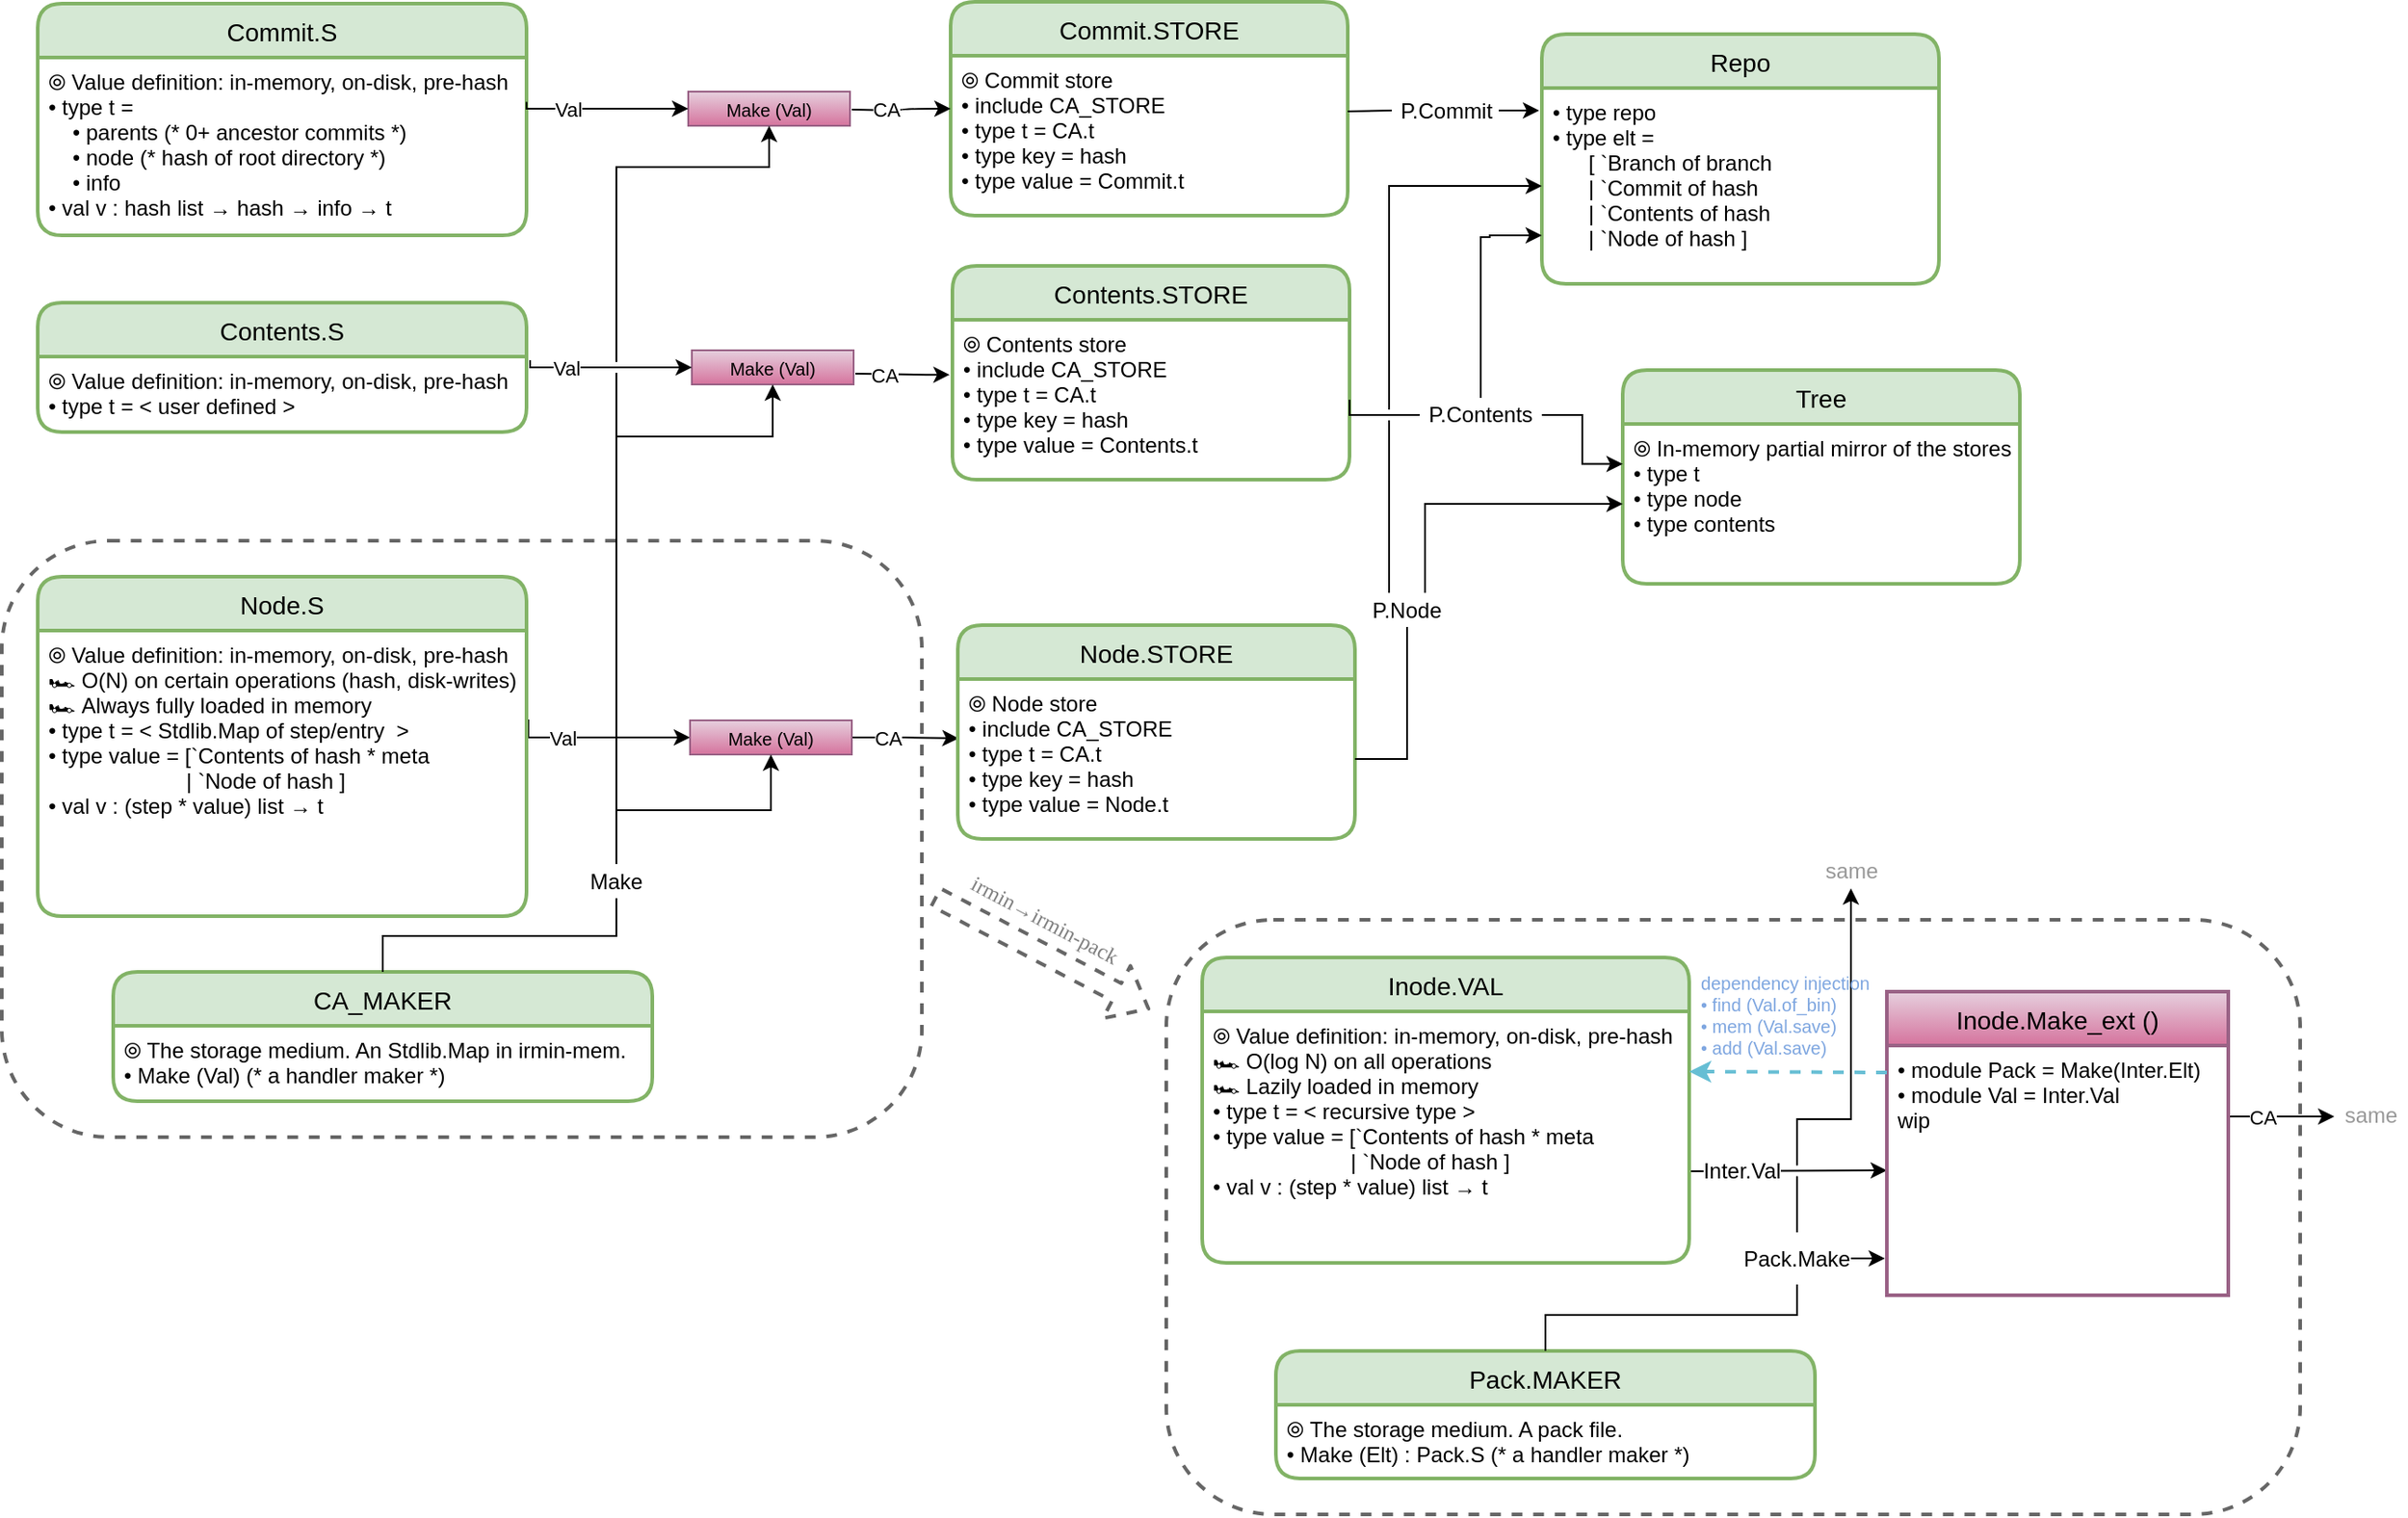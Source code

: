 <mxfile version="14.3.2" type="device" pages="2"><diagram id="qdZ4n5tWrnuXQ08trUPr" name="Page-1"><mxGraphModel dx="329" dy="276" grid="1" gridSize="10" guides="1" tooltips="1" connect="1" arrows="1" fold="1" page="1" pageScale="1" pageWidth="827" pageHeight="1169" math="0" shadow="0"><root><mxCell id="0"/><mxCell id="1" parent="0"/><mxCell id="gpQaS3DrG4YznyOlDVg5-61" style="edgeStyle=orthogonalEdgeStyle;orthogonalLoop=1;jettySize=auto;html=1;exitX=1;exitY=0.25;exitDx=0;exitDy=0;entryX=0;entryY=0.5;entryDx=0;entryDy=0;rounded=0;" edge="1" parent="1" target="gpQaS3DrG4YznyOlDVg5-58"><mxGeometry relative="1" as="geometry"><mxPoint x="295" y="407.5" as="sourcePoint"/><Array as="points"><mxPoint x="295" y="418"/></Array></mxGeometry></mxCell><mxCell id="gpQaS3DrG4YznyOlDVg5-62" value="Val" style="edgeLabel;html=1;align=center;verticalAlign=middle;resizable=0;points=[];" vertex="1" connectable="0" parent="gpQaS3DrG4YznyOlDVg5-61"><mxGeometry x="-0.265" relative="1" as="geometry"><mxPoint x="-8.5" as="offset"/></mxGeometry></mxCell><mxCell id="lwyZZMM5-Lp7EQ6Wtqmz-5" value="" style="rounded=1;whiteSpace=wrap;html=1;fontFamily=Monospace;fontSize=9;dashed=1;strokeColor=#666666;strokeWidth=2;arcSize=18;gradientColor=#b3b3b3;fillColor=none;" vertex="1" parent="1"><mxGeometry x="2" y="308" width="512" height="332" as="geometry"/></mxCell><mxCell id="gpQaS3DrG4YznyOlDVg5-3" value="Commit.S" style="swimlane;childLayout=stackLayout;horizontal=1;startSize=30;horizontalStack=0;rounded=1;fontSize=14;fontStyle=0;strokeWidth=2;resizeParent=0;resizeLast=1;shadow=0;dashed=0;align=center;fillColor=#d5e8d4;strokeColor=#82b366;" vertex="1" parent="1"><mxGeometry x="22" y="9" width="272" height="129" as="geometry"/></mxCell><mxCell id="gpQaS3DrG4YznyOlDVg5-4" value="⦾ Value definition: in-memory, on-disk, pre-hash&#10;• type t =&#10;    • parents (* 0+ ancestor commits *)&#10;    • node (* hash of root directory *) &#10;    • info&#10;• val v : hash list → hash → info → t" style="align=left;strokeColor=none;fillColor=none;spacingLeft=4;fontSize=12;verticalAlign=top;resizable=0;rotatable=0;part=1;" vertex="1" parent="gpQaS3DrG4YznyOlDVg5-3"><mxGeometry y="30" width="272" height="99" as="geometry"/></mxCell><mxCell id="gpQaS3DrG4YznyOlDVg5-5" value="Contents.S" style="swimlane;childLayout=stackLayout;horizontal=1;startSize=30;horizontalStack=0;rounded=1;fontSize=14;fontStyle=0;strokeWidth=2;resizeParent=0;resizeLast=1;shadow=0;dashed=0;align=center;fillColor=#d5e8d4;strokeColor=#82b366;" vertex="1" parent="1"><mxGeometry x="22" y="175.5" width="272" height="72" as="geometry"/></mxCell><mxCell id="gpQaS3DrG4YznyOlDVg5-6" value="⦾ Value definition: in-memory, on-disk, pre-hash&#10;• type t = &lt; user defined &gt;" style="align=left;strokeColor=none;fillColor=none;spacingLeft=4;fontSize=12;verticalAlign=top;resizable=0;rotatable=0;part=1;" vertex="1" parent="gpQaS3DrG4YznyOlDVg5-5"><mxGeometry y="30" width="272" height="42" as="geometry"/></mxCell><mxCell id="gpQaS3DrG4YznyOlDVg5-7" value="Node.S" style="swimlane;childLayout=stackLayout;horizontal=1;startSize=30;horizontalStack=0;rounded=1;fontSize=14;fontStyle=0;strokeWidth=2;resizeParent=0;resizeLast=1;shadow=0;dashed=0;align=center;fillColor=#d5e8d4;strokeColor=#82b366;" vertex="1" parent="1"><mxGeometry x="22" y="328" width="272" height="189" as="geometry"/></mxCell><mxCell id="gpQaS3DrG4YznyOlDVg5-8" value="⦾ Value definition: in-memory, on-disk, pre-hash&#10;🏎️ O(N) on certain operations (hash, disk-writes)&#10;🏎️ Always fully loaded in memory&#10;• type t = &lt; Stdlib.Map of step/entry  &gt;&#10;• type value = [`Contents of hash * meta&#10;                       | `Node of hash ]&#10;• val v : (step * value) list → t&#10;" style="align=left;strokeColor=none;fillColor=none;spacingLeft=4;fontSize=12;verticalAlign=top;resizable=0;rotatable=0;part=1;" vertex="1" parent="gpQaS3DrG4YznyOlDVg5-7"><mxGeometry y="30" width="272" height="159" as="geometry"/></mxCell><mxCell id="gpQaS3DrG4YznyOlDVg5-9" value="CA_MAKER" style="swimlane;childLayout=stackLayout;horizontal=1;startSize=30;horizontalStack=0;rounded=1;fontSize=14;fontStyle=0;strokeWidth=2;resizeParent=0;resizeLast=1;shadow=0;dashed=0;align=center;fillColor=#d5e8d4;strokeColor=#82b366;" vertex="1" parent="1"><mxGeometry x="64" y="548" width="300" height="72" as="geometry"/></mxCell><mxCell id="gpQaS3DrG4YznyOlDVg5-10" value="⦾ The storage medium. An Stdlib.Map in irmin-mem.&#10;• Make (Val) (* a handler maker *) " style="align=left;strokeColor=none;fillColor=none;spacingLeft=4;fontSize=12;verticalAlign=top;resizable=0;rotatable=0;part=1;" vertex="1" parent="gpQaS3DrG4YznyOlDVg5-9"><mxGeometry y="30" width="300" height="42" as="geometry"/></mxCell><mxCell id="gpQaS3DrG4YznyOlDVg5-12" value="Commit.STORE" style="swimlane;childLayout=stackLayout;horizontal=1;startSize=30;horizontalStack=0;rounded=1;fontSize=14;fontStyle=0;strokeWidth=2;resizeParent=0;resizeLast=1;shadow=0;dashed=0;align=center;fillColor=#d5e8d4;strokeColor=#82b366;" vertex="1" parent="1"><mxGeometry x="530" y="8" width="221" height="119" as="geometry"/></mxCell><mxCell id="gpQaS3DrG4YznyOlDVg5-13" value="⦾ Commit store&#10;• include CA_STORE&#10;• type t = CA.t&#10;• type key = hash&#10;• type value = Commit.t" style="align=left;strokeColor=none;fillColor=none;spacingLeft=4;fontSize=12;verticalAlign=top;resizable=0;rotatable=0;part=1;" vertex="1" parent="gpQaS3DrG4YznyOlDVg5-12"><mxGeometry y="30" width="221" height="89" as="geometry"/></mxCell><mxCell id="gpQaS3DrG4YznyOlDVg5-20" value="CA" style="edgeStyle=orthogonalEdgeStyle;curved=1;orthogonalLoop=1;jettySize=auto;html=1;entryX=0;entryY=0.5;entryDx=0;entryDy=0;exitX=1;exitY=0.5;exitDx=0;exitDy=0;" edge="1" parent="1" target="gpQaS3DrG4YznyOlDVg5-12"><mxGeometry x="-0.309" relative="1" as="geometry"><mxPoint x="475" y="68" as="sourcePoint"/><mxPoint as="offset"/></mxGeometry></mxCell><mxCell id="gpQaS3DrG4YznyOlDVg5-18" value="&lt;font style=&quot;font-size: 10px&quot;&gt;Make (Val)&lt;/font&gt;" style="shape=rectangle;perimeter=rhombusPerimeter;whiteSpace=wrap;html=1;align=center;gradientColor=#d5739d;fillColor=#e6d0de;strokeColor=#996185;" vertex="1" parent="1"><mxGeometry x="384" y="58" width="90" height="19" as="geometry"/></mxCell><mxCell id="gpQaS3DrG4YznyOlDVg5-25" style="edgeStyle=orthogonalEdgeStyle;orthogonalLoop=1;jettySize=auto;html=1;exitX=1;exitY=0.25;exitDx=0;exitDy=0;entryX=0;entryY=0.5;entryDx=0;entryDy=0;rounded=0;" edge="1" parent="1" source="gpQaS3DrG4YznyOlDVg5-4" target="gpQaS3DrG4YznyOlDVg5-18"><mxGeometry relative="1" as="geometry"><Array as="points"><mxPoint x="294" y="68"/></Array></mxGeometry></mxCell><mxCell id="gpQaS3DrG4YznyOlDVg5-31" value="Val" style="edgeLabel;html=1;align=center;verticalAlign=middle;resizable=0;points=[];" vertex="1" connectable="0" parent="gpQaS3DrG4YznyOlDVg5-25"><mxGeometry x="-0.265" relative="1" as="geometry"><mxPoint x="-8.5" as="offset"/></mxGeometry></mxCell><mxCell id="gpQaS3DrG4YznyOlDVg5-51" value="CA" style="edgeStyle=orthogonalEdgeStyle;curved=1;orthogonalLoop=1;jettySize=auto;html=1;entryX=-0.007;entryY=0.344;entryDx=0;entryDy=0;entryPerimeter=0;exitX=1;exitY=0.5;exitDx=0;exitDy=0;" edge="1" parent="1" target="gpQaS3DrG4YznyOlDVg5-67"><mxGeometry x="-0.364" y="-1" relative="1" as="geometry"><mxPoint x="506" y="215" as="targetPoint"/><mxPoint x="477" y="215" as="sourcePoint"/><mxPoint as="offset"/></mxGeometry></mxCell><mxCell id="gpQaS3DrG4YznyOlDVg5-52" value="&lt;font style=&quot;font-size: 10px&quot;&gt;Make (Val)&lt;/font&gt;" style="shape=rectangle;perimeter=rhombusPerimeter;whiteSpace=wrap;html=1;align=center;gradientColor=#d5739d;fillColor=#e6d0de;strokeColor=#996185;" vertex="1" parent="1"><mxGeometry x="386" y="202" width="90" height="19" as="geometry"/></mxCell><mxCell id="gpQaS3DrG4YznyOlDVg5-55" style="edgeStyle=orthogonalEdgeStyle;orthogonalLoop=1;jettySize=auto;html=1;exitX=1;exitY=0.25;exitDx=0;exitDy=0;entryX=0;entryY=0.5;entryDx=0;entryDy=0;rounded=0;" edge="1" parent="1" target="gpQaS3DrG4YznyOlDVg5-52"><mxGeometry relative="1" as="geometry"><mxPoint x="296" y="207.5" as="sourcePoint"/><Array as="points"><mxPoint x="296" y="212"/></Array></mxGeometry></mxCell><mxCell id="gpQaS3DrG4YznyOlDVg5-56" value="Val" style="edgeLabel;html=1;align=center;verticalAlign=middle;resizable=0;points=[];" vertex="1" connectable="0" parent="gpQaS3DrG4YznyOlDVg5-55"><mxGeometry x="-0.265" relative="1" as="geometry"><mxPoint x="-10.5" as="offset"/></mxGeometry></mxCell><mxCell id="gpQaS3DrG4YznyOlDVg5-57" value="CA" style="edgeStyle=orthogonalEdgeStyle;orthogonalLoop=1;jettySize=auto;html=1;exitX=1;exitY=0.5;exitDx=0;exitDy=0;rounded=0;entryX=0.002;entryY=0.371;entryDx=0;entryDy=0;entryPerimeter=0;" edge="1" parent="1" source="gpQaS3DrG4YznyOlDVg5-58" target="gpQaS3DrG4YznyOlDVg5-69"><mxGeometry x="-0.356" relative="1" as="geometry"><mxPoint x="533" y="420" as="targetPoint"/><mxPoint x="476" y="415" as="sourcePoint"/><mxPoint as="offset"/></mxGeometry></mxCell><mxCell id="gpQaS3DrG4YznyOlDVg5-58" value="&lt;font style=&quot;font-size: 10px&quot;&gt;Make (Val)&lt;/font&gt;" style="shape=rectangle;perimeter=rhombusPerimeter;whiteSpace=wrap;html=1;align=center;gradientColor=#d5739d;fillColor=#e6d0de;strokeColor=#996185;" vertex="1" parent="1"><mxGeometry x="385" y="408" width="90" height="19" as="geometry"/></mxCell><mxCell id="gpQaS3DrG4YznyOlDVg5-66" value="Contents.STORE" style="swimlane;childLayout=stackLayout;horizontal=1;startSize=30;horizontalStack=0;rounded=1;fontSize=14;fontStyle=0;strokeWidth=2;resizeParent=0;resizeLast=1;shadow=0;dashed=0;align=center;fillColor=#d5e8d4;strokeColor=#82b366;" vertex="1" parent="1"><mxGeometry x="531" y="155" width="221" height="119" as="geometry"/></mxCell><mxCell id="gpQaS3DrG4YznyOlDVg5-67" value="⦾ Contents store&#10;• include CA_STORE&#10;• type t = CA.t&#10;• type key = hash&#10;• type value = Contents.t" style="align=left;strokeColor=none;fillColor=none;spacingLeft=4;fontSize=12;verticalAlign=top;resizable=0;rotatable=0;part=1;" vertex="1" parent="gpQaS3DrG4YznyOlDVg5-66"><mxGeometry y="30" width="221" height="89" as="geometry"/></mxCell><mxCell id="gpQaS3DrG4YznyOlDVg5-68" value="Node.STORE" style="swimlane;childLayout=stackLayout;horizontal=1;startSize=30;horizontalStack=0;rounded=1;fontSize=14;fontStyle=0;strokeWidth=2;resizeParent=0;resizeLast=1;shadow=0;dashed=0;align=center;fillColor=#d5e8d4;strokeColor=#82b366;" vertex="1" parent="1"><mxGeometry x="534" y="355" width="221" height="119" as="geometry"><mxRectangle x="510" y="527" width="120" height="30" as="alternateBounds"/></mxGeometry></mxCell><mxCell id="gpQaS3DrG4YznyOlDVg5-69" value="⦾ Node store&#10;• include CA_STORE&#10;• type t = CA.t&#10;• type key = hash&#10;• type value = Node.t" style="align=left;strokeColor=none;fillColor=none;spacingLeft=4;fontSize=12;verticalAlign=top;resizable=0;rotatable=0;part=1;" vertex="1" parent="gpQaS3DrG4YznyOlDVg5-68"><mxGeometry y="30" width="221" height="89" as="geometry"/></mxCell><mxCell id="gpQaS3DrG4YznyOlDVg5-70" value="Tree" style="swimlane;childLayout=stackLayout;horizontal=1;startSize=30;horizontalStack=0;rounded=1;fontSize=14;fontStyle=0;strokeWidth=2;resizeParent=0;resizeLast=1;shadow=0;dashed=0;align=center;fillColor=#d5e8d4;strokeColor=#82b366;" vertex="1" parent="1"><mxGeometry x="904" y="213" width="221" height="119" as="geometry"/></mxCell><mxCell id="gpQaS3DrG4YznyOlDVg5-71" value="⦾ In-memory partial mirror of the stores&#10;• type t&#10;• type node&#10;• type contents" style="align=left;strokeColor=none;fillColor=none;spacingLeft=4;fontSize=12;verticalAlign=top;resizable=0;rotatable=0;part=1;" vertex="1" parent="gpQaS3DrG4YznyOlDVg5-70"><mxGeometry y="30" width="221" height="89" as="geometry"/></mxCell><mxCell id="gpQaS3DrG4YznyOlDVg5-73" style="edgeStyle=orthogonalEdgeStyle;rounded=0;orthogonalLoop=1;jettySize=auto;html=1;exitX=0.75;exitY=0;exitDx=0;exitDy=0;entryX=0;entryY=0.5;entryDx=0;entryDy=0;" edge="1" parent="1" source="lwyZZMM5-Lp7EQ6Wtqmz-32" target="gpQaS3DrG4YznyOlDVg5-71"><mxGeometry relative="1" as="geometry"/></mxCell><mxCell id="gpQaS3DrG4YznyOlDVg5-83" style="edgeStyle=orthogonalEdgeStyle;rounded=0;orthogonalLoop=1;jettySize=auto;html=1;exitX=0.5;exitY=0;exitDx=0;exitDy=0;entryX=0.5;entryY=1;entryDx=0;entryDy=0;" edge="1" parent="1" source="gpQaS3DrG4YznyOlDVg5-78" target="gpQaS3DrG4YznyOlDVg5-52"><mxGeometry relative="1" as="geometry"><Array as="points"><mxPoint x="344" y="250"/><mxPoint x="431" y="250"/></Array></mxGeometry></mxCell><mxCell id="gpQaS3DrG4YznyOlDVg5-84" style="edgeStyle=orthogonalEdgeStyle;rounded=0;orthogonalLoop=1;jettySize=auto;html=1;exitX=0.5;exitY=0;exitDx=0;exitDy=0;entryX=0.5;entryY=1;entryDx=0;entryDy=0;" edge="1" parent="1" source="gpQaS3DrG4YznyOlDVg5-78" target="gpQaS3DrG4YznyOlDVg5-58"><mxGeometry relative="1" as="geometry"><Array as="points"><mxPoint x="344" y="458"/><mxPoint x="430" y="458"/></Array></mxGeometry></mxCell><mxCell id="gpQaS3DrG4YznyOlDVg5-78" value="Make" style="text;html=1;strokeColor=none;fillColor=none;align=center;verticalAlign=middle;whiteSpace=wrap;rounded=0;" vertex="1" parent="1"><mxGeometry x="324" y="488" width="40" height="19" as="geometry"/></mxCell><mxCell id="gpQaS3DrG4YznyOlDVg5-81" style="edgeStyle=orthogonalEdgeStyle;rounded=0;orthogonalLoop=1;jettySize=auto;html=1;exitX=0.5;exitY=0;exitDx=0;exitDy=0;entryX=0.5;entryY=1;entryDx=0;entryDy=0;endArrow=none;endFill=0;" edge="1" parent="1" source="gpQaS3DrG4YznyOlDVg5-9" target="gpQaS3DrG4YznyOlDVg5-78"><mxGeometry relative="1" as="geometry"><Array as="points"><mxPoint x="214" y="528"/></Array></mxGeometry></mxCell><mxCell id="gpQaS3DrG4YznyOlDVg5-87" value="Repo" style="swimlane;childLayout=stackLayout;horizontal=1;startSize=30;horizontalStack=0;rounded=1;fontSize=14;fontStyle=0;strokeWidth=2;resizeParent=0;resizeLast=1;shadow=0;dashed=0;align=center;fillColor=#d5e8d4;strokeColor=#82b366;" vertex="1" parent="1"><mxGeometry x="859" y="26" width="221" height="139" as="geometry"/></mxCell><mxCell id="gpQaS3DrG4YznyOlDVg5-88" value="• type repo&#10;• type elt =&#10;      [ `Branch of branch&#10;      | `Commit of hash&#10;      | `Contents of hash&#10;      | `Node of hash ]&#10;" style="align=left;strokeColor=none;fillColor=none;spacingLeft=4;fontSize=12;verticalAlign=top;resizable=0;rotatable=0;part=1;" vertex="1" parent="gpQaS3DrG4YznyOlDVg5-87"><mxGeometry y="30" width="221" height="109" as="geometry"/></mxCell><mxCell id="gpQaS3DrG4YznyOlDVg5-92" style="edgeStyle=orthogonalEdgeStyle;rounded=0;orthogonalLoop=1;jettySize=auto;html=1;exitX=0.5;exitY=0;exitDx=0;exitDy=0;endArrow=classic;endFill=1;fontFamily=Monospace;fontSize=9;" edge="1" parent="1" source="lwyZZMM5-Lp7EQ6Wtqmz-37"><mxGeometry relative="1" as="geometry"><mxPoint x="859" y="138" as="targetPoint"/><Array as="points"><mxPoint x="825" y="139"/><mxPoint x="830" y="139"/><mxPoint x="830" y="138"/></Array></mxGeometry></mxCell><mxCell id="lwyZZMM5-Lp7EQ6Wtqmz-6" value="" style="shape=flexArrow;endArrow=classic;html=1;fontFamily=Monospace;fontSize=9;gradientColor=#b3b3b3;dashed=1;strokeColor=#666666;strokeWidth=2;" edge="1" parent="1"><mxGeometry width="50" height="50" relative="1" as="geometry"><mxPoint x="521" y="506" as="sourcePoint"/><mxPoint x="641" y="569" as="targetPoint"/></mxGeometry></mxCell><mxCell id="lwyZZMM5-Lp7EQ6Wtqmz-53" value="irmin→irmin-pack" style="edgeLabel;html=1;align=center;verticalAlign=middle;resizable=0;points=[];fontSize=12;fontFamily=Comic Sans MS;rotation=28;fontColor=#808080;" vertex="1" connectable="0" parent="lwyZZMM5-Lp7EQ6Wtqmz-6"><mxGeometry x="-0.371" y="1" relative="1" as="geometry"><mxPoint x="22.46" y="-6.1" as="offset"/></mxGeometry></mxCell><mxCell id="lwyZZMM5-Lp7EQ6Wtqmz-7" value="" style="rounded=1;whiteSpace=wrap;html=1;fontFamily=Monospace;fontSize=9;dashed=1;strokeColor=#666666;strokeWidth=2;arcSize=18;gradientColor=#b3b3b3;fillColor=none;" vertex="1" parent="1"><mxGeometry x="650" y="519" width="631" height="331" as="geometry"/></mxCell><mxCell id="lwyZZMM5-Lp7EQ6Wtqmz-8" value="Inode.VAL" style="swimlane;childLayout=stackLayout;horizontal=1;startSize=30;horizontalStack=0;rounded=1;fontSize=14;fontStyle=0;strokeWidth=2;resizeParent=0;resizeLast=1;shadow=0;dashed=0;align=center;fillColor=#d5e8d4;strokeColor=#82b366;" vertex="1" parent="1"><mxGeometry x="670" y="540" width="271" height="170" as="geometry"/></mxCell><mxCell id="lwyZZMM5-Lp7EQ6Wtqmz-9" value="⦾ Value definition: in-memory, on-disk, pre-hash&#10;🏎️ O(log N) on all operations&#10;🏎️ Lazily loaded in memory&#10;• type t = &lt; recursive type &gt;&#10;• type value = [`Contents of hash * meta&#10;                       | `Node of hash ]&#10;• val v : (step * value) list → t" style="align=left;strokeColor=none;fillColor=none;spacingLeft=4;fontSize=12;verticalAlign=top;resizable=0;rotatable=0;part=1;" vertex="1" parent="lwyZZMM5-Lp7EQ6Wtqmz-8"><mxGeometry y="30" width="271" height="140" as="geometry"/></mxCell><mxCell id="lwyZZMM5-Lp7EQ6Wtqmz-10" value="Pack.MAKER" style="swimlane;childLayout=stackLayout;horizontal=1;startSize=30;horizontalStack=0;rounded=1;fontSize=14;fontStyle=0;strokeWidth=2;resizeParent=0;resizeLast=1;shadow=0;dashed=0;align=center;fillColor=#d5e8d4;strokeColor=#82b366;" vertex="1" parent="1"><mxGeometry x="711" y="759" width="300" height="71" as="geometry"/></mxCell><mxCell id="lwyZZMM5-Lp7EQ6Wtqmz-11" value="⦾ The storage medium. A pack file.&#10;• Make (Elt) : Pack.S (* a handler maker *) " style="align=left;strokeColor=none;fillColor=none;spacingLeft=4;fontSize=12;verticalAlign=top;resizable=0;rotatable=0;part=1;" vertex="1" parent="lwyZZMM5-Lp7EQ6Wtqmz-10"><mxGeometry y="30" width="300" height="41" as="geometry"/></mxCell><mxCell id="lwyZZMM5-Lp7EQ6Wtqmz-12" value="CA" style="edgeStyle=orthogonalEdgeStyle;curved=1;orthogonalLoop=1;jettySize=auto;html=1;entryX=0;entryY=0.5;entryDx=0;entryDy=0;exitX=1;exitY=0.5;exitDx=0;exitDy=0;" edge="1" parent="1"><mxGeometry x="-0.356" relative="1" as="geometry"><mxPoint x="1300" y="628.5" as="targetPoint"/><mxPoint x="1241" y="628.5" as="sourcePoint"/><mxPoint as="offset"/></mxGeometry></mxCell><mxCell id="lwyZZMM5-Lp7EQ6Wtqmz-14" style="edgeStyle=orthogonalEdgeStyle;orthogonalLoop=1;jettySize=auto;html=1;entryX=0;entryY=0.5;entryDx=0;entryDy=0;rounded=0;" edge="1" parent="1" target="lwyZZMM5-Lp7EQ6Wtqmz-24"><mxGeometry relative="1" as="geometry"><mxPoint x="942" y="659" as="sourcePoint"/><Array as="points"><mxPoint x="942" y="659"/></Array><mxPoint x="1032" y="626" as="targetPoint"/></mxGeometry></mxCell><mxCell id="lwyZZMM5-Lp7EQ6Wtqmz-15" value="&lt;font style=&quot;font-size: 12px&quot;&gt;Inter.Val&lt;/font&gt;" style="edgeLabel;html=1;align=center;verticalAlign=middle;resizable=0;points=[];" vertex="1" connectable="0" parent="lwyZZMM5-Lp7EQ6Wtqmz-14"><mxGeometry x="-0.265" relative="1" as="geometry"><mxPoint x="-12.5" as="offset"/></mxGeometry></mxCell><mxCell id="lwyZZMM5-Lp7EQ6Wtqmz-20" style="edgeStyle=orthogonalEdgeStyle;rounded=0;orthogonalLoop=1;jettySize=auto;html=1;exitX=0.5;exitY=0;exitDx=0;exitDy=0;endArrow=classic;endFill=1;fillColor=none;fontFamily=Monospace;fontSize=9;jumpStyle=gap;" edge="1" parent="1" source="lwyZZMM5-Lp7EQ6Wtqmz-17" target="lwyZZMM5-Lp7EQ6Wtqmz-54"><mxGeometry relative="1" as="geometry"><mxPoint x="1001" y="499" as="targetPoint"/><Array as="points"><mxPoint x="1001" y="630"/><mxPoint x="1031" y="630"/></Array></mxGeometry></mxCell><mxCell id="lwyZZMM5-Lp7EQ6Wtqmz-56" style="edgeStyle=orthogonalEdgeStyle;rounded=0;orthogonalLoop=1;jettySize=auto;html=1;exitX=1;exitY=0.5;exitDx=0;exitDy=0;entryX=-0.006;entryY=0.854;entryDx=0;entryDy=0;entryPerimeter=0;endArrow=classic;endFill=1;strokeWidth=1;fillColor=none;fontFamily=Helvetica;fontSize=12;fontColor=#B5739D;" edge="1" parent="1" source="lwyZZMM5-Lp7EQ6Wtqmz-17" target="lwyZZMM5-Lp7EQ6Wtqmz-24"><mxGeometry relative="1" as="geometry"/></mxCell><mxCell id="lwyZZMM5-Lp7EQ6Wtqmz-17" value="Pack.Make" style="text;html=1;strokeColor=none;fillColor=none;align=center;verticalAlign=middle;whiteSpace=wrap;rounded=0;" vertex="1" parent="1"><mxGeometry x="971" y="693" width="60" height="29" as="geometry"/></mxCell><mxCell id="lwyZZMM5-Lp7EQ6Wtqmz-18" style="edgeStyle=orthogonalEdgeStyle;rounded=0;orthogonalLoop=1;jettySize=auto;html=1;exitX=0.5;exitY=0;exitDx=0;exitDy=0;entryX=0.5;entryY=1;entryDx=0;entryDy=0;endArrow=none;endFill=0;" edge="1" parent="1" source="lwyZZMM5-Lp7EQ6Wtqmz-10" target="lwyZZMM5-Lp7EQ6Wtqmz-17"><mxGeometry relative="1" as="geometry"><Array as="points"><mxPoint x="861" y="739"/></Array></mxGeometry></mxCell><mxCell id="lwyZZMM5-Lp7EQ6Wtqmz-23" value="Inode.Make_ext ()" style="swimlane;childLayout=stackLayout;horizontal=1;startSize=30;horizontalStack=0;rounded=1;fontSize=14;fontStyle=0;strokeWidth=2;resizeParent=0;resizeLast=1;shadow=0;dashed=0;align=center;fillColor=#e6d0de;strokeColor=#996185;arcSize=0;gradientColor=#d5739d;" vertex="1" parent="1"><mxGeometry x="1051" y="559" width="190" height="169" as="geometry"/></mxCell><mxCell id="lwyZZMM5-Lp7EQ6Wtqmz-24" value="• module Pack = Make(Inter.Elt)&#10;• module Val = Inter.Val&#10;wip" style="align=left;strokeColor=none;fillColor=none;spacingLeft=4;fontSize=12;verticalAlign=top;resizable=0;rotatable=0;part=1;" vertex="1" parent="lwyZZMM5-Lp7EQ6Wtqmz-23"><mxGeometry y="30" width="190" height="139" as="geometry"/></mxCell><mxCell id="lwyZZMM5-Lp7EQ6Wtqmz-29" style="edgeStyle=orthogonalEdgeStyle;rounded=0;orthogonalLoop=1;jettySize=auto;html=1;entryX=1;entryY=0.25;entryDx=0;entryDy=0;endArrow=classic;endFill=1;fillColor=#dae8fc;fontFamily=Monospace;fontSize=9;dashed=1;gradientColor=#7ea6e0;strokeWidth=2;strokeColor=#66BED4;" edge="1" parent="1"><mxGeometry relative="1" as="geometry"><mxPoint x="1051" y="604" as="sourcePoint"/><mxPoint x="941" y="603.5" as="targetPoint"/><Array as="points"><mxPoint x="1051" y="604"/><mxPoint x="996" y="604"/></Array></mxGeometry></mxCell><mxCell id="lwyZZMM5-Lp7EQ6Wtqmz-30" value="&lt;div style=&quot;text-align: left ; font-size: 10px&quot;&gt;&lt;span&gt;&lt;font style=&quot;font-size: 10px&quot;&gt;&lt;font face=&quot;helvetica&quot; style=&quot;font-size: 10px&quot;&gt;dependency&amp;nbsp;&lt;/font&gt;&lt;/font&gt;&lt;/span&gt;&lt;span style=&quot;font-family: &amp;#34;helvetica&amp;#34;&quot;&gt;injection&lt;/span&gt;&lt;/div&gt;&lt;div style=&quot;text-align: left ; font-size: 10px&quot;&gt;&lt;span style=&quot;font-family: &amp;#34;helvetica&amp;#34;&quot;&gt;&lt;font style=&quot;font-size: 10px&quot;&gt;• find (Val.of_bin)&lt;/font&gt;&lt;/span&gt;&lt;/div&gt;&lt;font style=&quot;font-size: 10px&quot;&gt;&lt;span style=&quot;font-family: &amp;#34;helvetica&amp;#34;&quot;&gt;&lt;div style=&quot;text-align: left&quot;&gt;• mem (Val.save)&lt;/div&gt;&lt;/span&gt;&lt;span style=&quot;font-family: &amp;#34;helvetica&amp;#34;&quot;&gt;&lt;div style=&quot;text-align: left&quot;&gt;• add (Val.save)&lt;/div&gt;&lt;/span&gt;&lt;/font&gt;" style="edgeLabel;html=1;align=center;verticalAlign=middle;resizable=0;points=[];fontSize=9;fontFamily=Monospace;labelBackgroundColor=none;fontColor=#7EA6E0;" vertex="1" connectable="0" parent="lwyZZMM5-Lp7EQ6Wtqmz-29"><mxGeometry x="0.01" y="-1" relative="1" as="geometry"><mxPoint x="-2.01" y="-30.75" as="offset"/></mxGeometry></mxCell><mxCell id="lwyZZMM5-Lp7EQ6Wtqmz-32" value="P.Node" style="text;html=1;strokeColor=none;fillColor=none;align=center;verticalAlign=middle;whiteSpace=wrap;rounded=0;" vertex="1" parent="1"><mxGeometry x="764" y="337" width="40" height="19" as="geometry"/></mxCell><mxCell id="lwyZZMM5-Lp7EQ6Wtqmz-36" style="edgeStyle=orthogonalEdgeStyle;rounded=0;orthogonalLoop=1;jettySize=auto;html=1;exitX=1;exitY=0.5;exitDx=0;exitDy=0;entryX=0.5;entryY=1;entryDx=0;entryDy=0;endArrow=none;endFill=0;fillColor=none;fontFamily=Monospace;fontSize=9;" edge="1" parent="1" source="gpQaS3DrG4YznyOlDVg5-69" target="lwyZZMM5-Lp7EQ6Wtqmz-32"><mxGeometry relative="1" as="geometry"/></mxCell><mxCell id="lwyZZMM5-Lp7EQ6Wtqmz-39" style="edgeStyle=orthogonalEdgeStyle;rounded=0;orthogonalLoop=1;jettySize=auto;html=1;exitX=1;exitY=0.5;exitDx=0;exitDy=0;entryX=0;entryY=0.25;entryDx=0;entryDy=0;endArrow=classic;endFill=1;fillColor=none;fontFamily=Monospace;fontSize=9;" edge="1" parent="1" source="lwyZZMM5-Lp7EQ6Wtqmz-37" target="gpQaS3DrG4YznyOlDVg5-71"><mxGeometry relative="1" as="geometry"/></mxCell><mxCell id="lwyZZMM5-Lp7EQ6Wtqmz-37" value="P.Contents" style="text;html=1;strokeColor=none;fillColor=none;align=center;verticalAlign=middle;whiteSpace=wrap;rounded=0;" vertex="1" parent="1"><mxGeometry x="791" y="228.5" width="68" height="19" as="geometry"/></mxCell><mxCell id="lwyZZMM5-Lp7EQ6Wtqmz-62" style="edgeStyle=orthogonalEdgeStyle;rounded=0;orthogonalLoop=1;jettySize=auto;html=1;exitX=1;exitY=0.5;exitDx=0;exitDy=0;entryX=-0.007;entryY=0.118;entryDx=0;entryDy=0;entryPerimeter=0;endArrow=classic;endFill=1;strokeColor=#000000;strokeWidth=1;fillColor=none;fontFamily=Comic Sans MS;fontSize=12;fontColor=#999999;" edge="1" parent="1" source="lwyZZMM5-Lp7EQ6Wtqmz-43" target="gpQaS3DrG4YznyOlDVg5-88"><mxGeometry relative="1" as="geometry"/></mxCell><mxCell id="lwyZZMM5-Lp7EQ6Wtqmz-43" value="P.Commit" style="text;html=1;strokeColor=none;fillColor=none;align=center;verticalAlign=middle;whiteSpace=wrap;rounded=0;" vertex="1" parent="1"><mxGeometry x="775.5" y="60" width="59.5" height="17" as="geometry"/></mxCell><mxCell id="lwyZZMM5-Lp7EQ6Wtqmz-54" value="&lt;font&gt;same&lt;/font&gt;" style="text;html=1;align=center;verticalAlign=middle;resizable=0;points=[];autosize=1;fontSize=12;fontFamily=Helvetica;fontColor=#999999;" vertex="1" parent="1"><mxGeometry x="1011" y="481.5" width="40" height="20" as="geometry"/></mxCell><mxCell id="lwyZZMM5-Lp7EQ6Wtqmz-55" value="&lt;font&gt;same&lt;/font&gt;" style="text;html=1;align=center;verticalAlign=middle;resizable=0;points=[];autosize=1;fontSize=12;fontFamily=Helvetica;fontColor=#999999;" vertex="1" parent="1"><mxGeometry x="1300" y="618" width="40" height="20" as="geometry"/></mxCell><mxCell id="lwyZZMM5-Lp7EQ6Wtqmz-59" style="edgeStyle=orthogonalEdgeStyle;rounded=0;orthogonalLoop=1;jettySize=auto;html=1;exitX=1;exitY=0.5;exitDx=0;exitDy=0;entryX=0;entryY=0.5;entryDx=0;entryDy=0;endArrow=none;endFill=0;strokeWidth=1;fillColor=#f5f5f5;fontFamily=Comic Sans MS;fontSize=12;fontColor=#999999;gradientColor=#b3b3b3;" edge="1" parent="1" source="gpQaS3DrG4YznyOlDVg5-67" target="lwyZZMM5-Lp7EQ6Wtqmz-37"><mxGeometry relative="1" as="geometry"><Array as="points"><mxPoint x="752" y="238"/></Array></mxGeometry></mxCell><mxCell id="lwyZZMM5-Lp7EQ6Wtqmz-61" style="edgeStyle=orthogonalEdgeStyle;rounded=0;orthogonalLoop=1;jettySize=auto;html=1;entryX=0;entryY=0.5;entryDx=0;entryDy=0;endArrow=none;endFill=0;strokeColor=#000000;strokeWidth=1;fillColor=none;fontFamily=Comic Sans MS;fontSize=12;fontColor=#999999;" edge="1" parent="1" target="lwyZZMM5-Lp7EQ6Wtqmz-43"><mxGeometry relative="1" as="geometry"><mxPoint x="751" y="69" as="sourcePoint"/><Array as="points"><mxPoint x="751" y="69"/><mxPoint x="760" y="69"/></Array></mxGeometry></mxCell><mxCell id="lwyZZMM5-Lp7EQ6Wtqmz-40" style="edgeStyle=orthogonalEdgeStyle;rounded=0;orthogonalLoop=1;jettySize=auto;html=1;exitX=0.25;exitY=0;exitDx=0;exitDy=0;entryX=0;entryY=0.5;entryDx=0;entryDy=0;endArrow=classic;endFill=1;fillColor=none;fontFamily=Monospace;fontSize=9;jumpStyle=gap;" edge="1" parent="1" source="lwyZZMM5-Lp7EQ6Wtqmz-32" target="gpQaS3DrG4YznyOlDVg5-88"><mxGeometry relative="1" as="geometry"/></mxCell><mxCell id="gpQaS3DrG4YznyOlDVg5-85" style="edgeStyle=orthogonalEdgeStyle;rounded=0;orthogonalLoop=1;jettySize=auto;html=1;exitX=0.5;exitY=0;exitDx=0;exitDy=0;entryX=0.5;entryY=1;entryDx=0;entryDy=0;endArrow=classic;endFill=1;jumpStyle=gap;" edge="1" parent="1" source="gpQaS3DrG4YznyOlDVg5-78" target="gpQaS3DrG4YznyOlDVg5-18"><mxGeometry relative="1" as="geometry"><Array as="points"><mxPoint x="344" y="100"/><mxPoint x="429" y="100"/></Array></mxGeometry></mxCell></root></mxGraphModel></diagram><diagram id="FgaCEzwKgngs8itAuFDW" name="Page-2"><mxGraphModel dx="1700" dy="996" grid="1" gridSize="10" guides="1" tooltips="1" connect="1" arrows="1" fold="1" page="1" pageScale="1" pageWidth="827" pageHeight="1169" math="0" shadow="0"><root><mxCell id="FpmUgT5xwH8XEHcmMts0-0"/><mxCell id="FpmUgT5xwH8XEHcmMts0-1" parent="FpmUgT5xwH8XEHcmMts0-0"/><mxCell id="1pz9321F1gaI4w4YB44z-0" value="Commit.S" style="swimlane;childLayout=stackLayout;horizontal=1;startSize=30;horizontalStack=0;rounded=1;fontSize=14;fontStyle=0;strokeWidth=2;resizeParent=0;resizeLast=1;shadow=0;dashed=0;align=center;fillColor=#d5e8d4;strokeColor=#82b366;" vertex="1" parent="FpmUgT5xwH8XEHcmMts0-1"><mxGeometry x="40" y="340" width="230" height="120" as="geometry"/></mxCell><mxCell id="1pz9321F1gaI4w4YB44z-1" value="• type t =&#10;    • parents (* 0+ ancestor commits *)&#10;    • node (* hash of root directory *) &#10;    • info&#10;• val v : hash list → hash → info → t" style="align=left;strokeColor=none;fillColor=none;spacingLeft=4;fontSize=12;verticalAlign=top;resizable=0;rotatable=0;part=1;" vertex="1" parent="1pz9321F1gaI4w4YB44z-0"><mxGeometry y="30" width="230" height="90" as="geometry"/></mxCell><mxCell id="1pz9321F1gaI4w4YB44z-2" value="Contents.S" style="swimlane;childLayout=stackLayout;horizontal=1;startSize=30;horizontalStack=0;rounded=1;fontSize=14;fontStyle=0;strokeWidth=2;resizeParent=0;resizeLast=1;shadow=0;dashed=0;align=center;fillColor=#d5e8d4;strokeColor=#82b366;" vertex="1" parent="FpmUgT5xwH8XEHcmMts0-1"><mxGeometry x="40" y="500" width="230" height="120" as="geometry"/></mxCell><mxCell id="1pz9321F1gaI4w4YB44z-3" value="• type t = &lt; user defined &gt;" style="align=left;strokeColor=none;fillColor=none;spacingLeft=4;fontSize=12;verticalAlign=top;resizable=0;rotatable=0;part=1;" vertex="1" parent="1pz9321F1gaI4w4YB44z-2"><mxGeometry y="30" width="230" height="90" as="geometry"/></mxCell><mxCell id="1pz9321F1gaI4w4YB44z-4" value="Inode.S" style="swimlane;childLayout=stackLayout;horizontal=1;startSize=30;horizontalStack=0;rounded=1;fontSize=14;fontStyle=0;strokeWidth=2;resizeParent=0;resizeLast=1;shadow=0;dashed=0;align=center;fillColor=#d5e8d4;strokeColor=#82b366;" vertex="1" parent="FpmUgT5xwH8XEHcmMts0-1"><mxGeometry x="40" y="660" width="230" height="180" as="geometry"/></mxCell><mxCell id="1pz9321F1gaI4w4YB44z-5" value="• type entry =&#10;    • hash&#10;    • kind (* Node or Content *)&#10;    • step (* typically a string *)&#10;• type t =&#10;    • entries (* Stdlib.Map of step/entry *)`&#10;• type value = [`Contents of hash * meta&#10;                       | `Node of hash ]&#10;• val v : (step * value) list → t&#10;" style="align=left;strokeColor=none;fillColor=none;spacingLeft=4;fontSize=12;verticalAlign=top;resizable=0;rotatable=0;part=1;" vertex="1" parent="1pz9321F1gaI4w4YB44z-4"><mxGeometry y="30" width="230" height="150" as="geometry"/></mxCell><mxCell id="1pz9321F1gaI4w4YB44z-6" value="CA_MAKER" style="swimlane;childLayout=stackLayout;horizontal=1;startSize=30;horizontalStack=0;rounded=1;fontSize=14;fontStyle=0;strokeWidth=2;resizeParent=0;resizeLast=1;shadow=0;dashed=0;align=center;fillColor=#d5e8d4;strokeColor=#82b366;" vertex="1" parent="FpmUgT5xwH8XEHcmMts0-1"><mxGeometry x="40" y="200" width="270" height="100" as="geometry"/></mxCell><mxCell id="1pz9321F1gaI4w4YB44z-7" value="(* The storage medium. Either an Stdlib.Map in &#10;   irmin-mem or a pack file in irmin-pack *)&#10;• Make (Val) (* a handler maker *) " style="align=left;strokeColor=none;fillColor=none;spacingLeft=4;fontSize=12;verticalAlign=top;resizable=0;rotatable=0;part=1;" vertex="1" parent="1pz9321F1gaI4w4YB44z-6"><mxGeometry y="30" width="270" height="70" as="geometry"/></mxCell><mxCell id="1pz9321F1gaI4w4YB44z-8" value="Commit.STORE" style="swimlane;childLayout=stackLayout;horizontal=1;startSize=30;horizontalStack=0;rounded=1;fontSize=14;fontStyle=0;strokeWidth=2;resizeParent=0;resizeLast=1;shadow=0;dashed=0;align=center;fillColor=#d5e8d4;strokeColor=#82b366;" vertex="1" parent="FpmUgT5xwH8XEHcmMts0-1"><mxGeometry x="501" y="340" width="221" height="120" as="geometry"/></mxCell><mxCell id="1pz9321F1gaI4w4YB44z-9" value="• type t&#10;• type key = hash&#10;• type value = Commit.t" style="align=left;strokeColor=none;fillColor=none;spacingLeft=4;fontSize=12;verticalAlign=top;resizable=0;rotatable=0;part=1;" vertex="1" parent="1pz9321F1gaI4w4YB44z-8"><mxGeometry y="30" width="221" height="90" as="geometry"/></mxCell><mxCell id="1pz9321F1gaI4w4YB44z-10" value="CA" style="edgeStyle=orthogonalEdgeStyle;curved=1;orthogonalLoop=1;jettySize=auto;html=1;exitX=1;exitY=0.5;exitDx=0;exitDy=0;entryX=0;entryY=0.5;entryDx=0;entryDy=0;" edge="1" parent="FpmUgT5xwH8XEHcmMts0-1" source="1pz9321F1gaI4w4YB44z-11" target="1pz9321F1gaI4w4YB44z-8"><mxGeometry relative="1" as="geometry"/></mxCell><mxCell id="1pz9321F1gaI4w4YB44z-11" value="&lt;font style=&quot;font-size: 10px&quot;&gt;Make (Val)&lt;/font&gt;" style="shape=rhombus;perimeter=rhombusPerimeter;whiteSpace=wrap;html=1;align=center;" vertex="1" parent="FpmUgT5xwH8XEHcmMts0-1"><mxGeometry x="360" y="380" width="90" height="40" as="geometry"/></mxCell><mxCell id="1pz9321F1gaI4w4YB44z-12" style="edgeStyle=orthogonalEdgeStyle;orthogonalLoop=1;jettySize=auto;html=1;exitX=1;exitY=0.25;exitDx=0;exitDy=0;entryX=0;entryY=0.5;entryDx=0;entryDy=0;rounded=0;" edge="1" parent="FpmUgT5xwH8XEHcmMts0-1" source="1pz9321F1gaI4w4YB44z-1" target="1pz9321F1gaI4w4YB44z-11"><mxGeometry relative="1" as="geometry"><Array as="points"><mxPoint x="270" y="400"/></Array></mxGeometry></mxCell><mxCell id="1pz9321F1gaI4w4YB44z-13" value="Val" style="edgeLabel;html=1;align=center;verticalAlign=middle;resizable=0;points=[];" vertex="1" connectable="0" parent="1pz9321F1gaI4w4YB44z-12"><mxGeometry x="-0.265" relative="1" as="geometry"><mxPoint x="34" y="7.5" as="offset"/></mxGeometry></mxCell><mxCell id="1pz9321F1gaI4w4YB44z-14" value="CA" style="edgeStyle=orthogonalEdgeStyle;curved=1;orthogonalLoop=1;jettySize=auto;html=1;exitX=1;exitY=0.5;exitDx=0;exitDy=0;entryX=0;entryY=0.5;entryDx=0;entryDy=0;" edge="1" parent="FpmUgT5xwH8XEHcmMts0-1" source="1pz9321F1gaI4w4YB44z-15"><mxGeometry relative="1" as="geometry"><mxPoint x="503" y="573" as="targetPoint"/></mxGeometry></mxCell><mxCell id="1pz9321F1gaI4w4YB44z-15" value="&lt;font style=&quot;font-size: 10px&quot;&gt;Make (Val)&lt;/font&gt;" style="shape=rhombus;perimeter=rhombusPerimeter;whiteSpace=wrap;html=1;align=center;" vertex="1" parent="FpmUgT5xwH8XEHcmMts0-1"><mxGeometry x="362" y="553" width="90" height="40" as="geometry"/></mxCell><mxCell id="1pz9321F1gaI4w4YB44z-16" style="edgeStyle=orthogonalEdgeStyle;orthogonalLoop=1;jettySize=auto;html=1;exitX=1;exitY=0.25;exitDx=0;exitDy=0;entryX=0;entryY=0.5;entryDx=0;entryDy=0;rounded=0;" edge="1" parent="FpmUgT5xwH8XEHcmMts0-1" target="1pz9321F1gaI4w4YB44z-15"><mxGeometry relative="1" as="geometry"><mxPoint x="272" y="565.5" as="sourcePoint"/><Array as="points"><mxPoint x="272" y="573"/></Array></mxGeometry></mxCell><mxCell id="1pz9321F1gaI4w4YB44z-17" value="Val" style="edgeLabel;html=1;align=center;verticalAlign=middle;resizable=0;points=[];" vertex="1" connectable="0" parent="1pz9321F1gaI4w4YB44z-16"><mxGeometry x="-0.265" relative="1" as="geometry"><mxPoint x="32" y="7.5" as="offset"/></mxGeometry></mxCell><mxCell id="1pz9321F1gaI4w4YB44z-18" value="CA" style="edgeStyle=orthogonalEdgeStyle;curved=1;orthogonalLoop=1;jettySize=auto;html=1;exitX=1;exitY=0.5;exitDx=0;exitDy=0;entryX=0;entryY=0.5;entryDx=0;entryDy=0;" edge="1" parent="FpmUgT5xwH8XEHcmMts0-1" source="1pz9321F1gaI4w4YB44z-19"><mxGeometry relative="1" as="geometry"><mxPoint x="502" y="747" as="targetPoint"/></mxGeometry></mxCell><mxCell id="1pz9321F1gaI4w4YB44z-19" value="&lt;font style=&quot;font-size: 10px&quot;&gt;Make (Val)&lt;/font&gt;" style="shape=rhombus;perimeter=rhombusPerimeter;whiteSpace=wrap;html=1;align=center;" vertex="1" parent="FpmUgT5xwH8XEHcmMts0-1"><mxGeometry x="361" y="727" width="90" height="40" as="geometry"/></mxCell><mxCell id="1pz9321F1gaI4w4YB44z-20" style="edgeStyle=orthogonalEdgeStyle;orthogonalLoop=1;jettySize=auto;html=1;exitX=1;exitY=0.25;exitDx=0;exitDy=0;entryX=0;entryY=0.5;entryDx=0;entryDy=0;rounded=0;" edge="1" parent="FpmUgT5xwH8XEHcmMts0-1" target="1pz9321F1gaI4w4YB44z-19"><mxGeometry relative="1" as="geometry"><mxPoint x="271" y="739.5" as="sourcePoint"/><Array as="points"><mxPoint x="271" y="747"/></Array></mxGeometry></mxCell><mxCell id="1pz9321F1gaI4w4YB44z-21" value="Val" style="edgeLabel;html=1;align=center;verticalAlign=middle;resizable=0;points=[];" vertex="1" connectable="0" parent="1pz9321F1gaI4w4YB44z-20"><mxGeometry x="-0.265" relative="1" as="geometry"><mxPoint as="offset"/></mxGeometry></mxCell><mxCell id="1pz9321F1gaI4w4YB44z-22" value="Contents.STORE" style="swimlane;childLayout=stackLayout;horizontal=1;startSize=30;horizontalStack=0;rounded=1;fontSize=14;fontStyle=0;strokeWidth=2;resizeParent=0;resizeLast=1;shadow=0;dashed=0;align=center;fillColor=#d5e8d4;strokeColor=#82b366;" vertex="1" parent="FpmUgT5xwH8XEHcmMts0-1"><mxGeometry x="502" y="513" width="221" height="120" as="geometry"/></mxCell><mxCell id="1pz9321F1gaI4w4YB44z-23" value="• type t&#10;• type key = hash&#10;• type value = Contents.t" style="align=left;strokeColor=none;fillColor=none;spacingLeft=4;fontSize=12;verticalAlign=top;resizable=0;rotatable=0;part=1;" vertex="1" parent="1pz9321F1gaI4w4YB44z-22"><mxGeometry y="30" width="221" height="90" as="geometry"/></mxCell><mxCell id="1pz9321F1gaI4w4YB44z-24" value="Node.STORE" style="swimlane;childLayout=stackLayout;horizontal=1;startSize=30;horizontalStack=0;rounded=1;fontSize=14;fontStyle=0;strokeWidth=2;resizeParent=0;resizeLast=1;shadow=0;dashed=0;align=center;fillColor=#d5e8d4;strokeColor=#82b366;" vertex="1" parent="FpmUgT5xwH8XEHcmMts0-1"><mxGeometry x="505" y="687" width="221" height="120" as="geometry"/></mxCell><mxCell id="1pz9321F1gaI4w4YB44z-25" value="• type t&#10;• type key = hash&#10;• type value = Node.t" style="align=left;strokeColor=none;fillColor=none;spacingLeft=4;fontSize=12;verticalAlign=top;resizable=0;rotatable=0;part=1;" vertex="1" parent="1pz9321F1gaI4w4YB44z-24"><mxGeometry y="30" width="221" height="90" as="geometry"/></mxCell><mxCell id="1pz9321F1gaI4w4YB44z-26" value="Tree" style="swimlane;childLayout=stackLayout;horizontal=1;startSize=30;horizontalStack=0;rounded=1;fontSize=14;fontStyle=0;strokeWidth=2;resizeParent=0;resizeLast=1;shadow=0;dashed=0;align=center;fillColor=#d5e8d4;strokeColor=#82b366;" vertex="1" parent="FpmUgT5xwH8XEHcmMts0-1"><mxGeometry x="827" y="593" width="221" height="120" as="geometry"/></mxCell><mxCell id="1pz9321F1gaI4w4YB44z-27" value="• type t&#10;• type node&#10;• type contents" style="align=left;strokeColor=none;fillColor=none;spacingLeft=4;fontSize=12;verticalAlign=top;resizable=0;rotatable=0;part=1;" vertex="1" parent="1pz9321F1gaI4w4YB44z-26"><mxGeometry y="30" width="221" height="90" as="geometry"/></mxCell><mxCell id="1pz9321F1gaI4w4YB44z-28" style="edgeStyle=orthogonalEdgeStyle;rounded=0;orthogonalLoop=1;jettySize=auto;html=1;exitX=1;exitY=0.5;exitDx=0;exitDy=0;entryX=0;entryY=0.25;entryDx=0;entryDy=0;" edge="1" parent="FpmUgT5xwH8XEHcmMts0-1" source="1pz9321F1gaI4w4YB44z-23" target="1pz9321F1gaI4w4YB44z-27"><mxGeometry relative="1" as="geometry"/></mxCell><mxCell id="1pz9321F1gaI4w4YB44z-29" style="edgeStyle=orthogonalEdgeStyle;rounded=0;orthogonalLoop=1;jettySize=auto;html=1;exitX=1;exitY=0.5;exitDx=0;exitDy=0;entryX=0;entryY=0.5;entryDx=0;entryDy=0;" edge="1" parent="FpmUgT5xwH8XEHcmMts0-1" source="1pz9321F1gaI4w4YB44z-25" target="1pz9321F1gaI4w4YB44z-27"><mxGeometry relative="1" as="geometry"/></mxCell><mxCell id="1pz9321F1gaI4w4YB44z-30" style="edgeStyle=orthogonalEdgeStyle;rounded=0;orthogonalLoop=1;jettySize=auto;html=1;exitX=0.5;exitY=1;exitDx=0;exitDy=0;entryX=0.5;entryY=0;entryDx=0;entryDy=0;" edge="1" parent="FpmUgT5xwH8XEHcmMts0-1" source="1pz9321F1gaI4w4YB44z-33" target="1pz9321F1gaI4w4YB44z-15"><mxGeometry relative="1" as="geometry"><Array as="points"><mxPoint x="320" y="520"/><mxPoint x="407" y="520"/></Array></mxGeometry></mxCell><mxCell id="1pz9321F1gaI4w4YB44z-31" style="edgeStyle=orthogonalEdgeStyle;rounded=0;orthogonalLoop=1;jettySize=auto;html=1;exitX=0.5;exitY=1;exitDx=0;exitDy=0;entryX=0.5;entryY=0;entryDx=0;entryDy=0;" edge="1" parent="FpmUgT5xwH8XEHcmMts0-1" source="1pz9321F1gaI4w4YB44z-33" target="1pz9321F1gaI4w4YB44z-19"><mxGeometry relative="1" as="geometry"><Array as="points"><mxPoint x="320" y="680"/><mxPoint x="406" y="680"/></Array></mxGeometry></mxCell><mxCell id="1pz9321F1gaI4w4YB44z-32" style="edgeStyle=orthogonalEdgeStyle;rounded=0;orthogonalLoop=1;jettySize=auto;html=1;exitX=1;exitY=0.5;exitDx=0;exitDy=0;entryX=0.5;entryY=0;entryDx=0;entryDy=0;endArrow=classic;endFill=1;" edge="1" parent="FpmUgT5xwH8XEHcmMts0-1" source="1pz9321F1gaI4w4YB44z-33" target="1pz9321F1gaI4w4YB44z-11"><mxGeometry relative="1" as="geometry"/></mxCell><mxCell id="1pz9321F1gaI4w4YB44z-33" value="Make" style="text;html=1;strokeColor=none;fillColor=none;align=center;verticalAlign=middle;whiteSpace=wrap;rounded=0;" vertex="1" parent="FpmUgT5xwH8XEHcmMts0-1"><mxGeometry x="300" y="340" width="40" height="20" as="geometry"/></mxCell><mxCell id="1pz9321F1gaI4w4YB44z-34" style="edgeStyle=orthogonalEdgeStyle;rounded=0;orthogonalLoop=1;jettySize=auto;html=1;exitX=0.5;exitY=1;exitDx=0;exitDy=0;entryX=0.5;entryY=0;entryDx=0;entryDy=0;endArrow=none;endFill=0;" edge="1" parent="FpmUgT5xwH8XEHcmMts0-1" source="1pz9321F1gaI4w4YB44z-7" target="1pz9321F1gaI4w4YB44z-33"><mxGeometry relative="1" as="geometry"/></mxCell><mxCell id="1pz9321F1gaI4w4YB44z-35" value="Repo" style="swimlane;childLayout=stackLayout;horizontal=1;startSize=30;horizontalStack=0;rounded=1;fontSize=14;fontStyle=0;strokeWidth=2;resizeParent=0;resizeLast=1;shadow=0;dashed=0;align=center;fillColor=#d5e8d4;strokeColor=#82b366;" vertex="1" parent="FpmUgT5xwH8XEHcmMts0-1"><mxGeometry x="830" y="358" width="221" height="140" as="geometry"/></mxCell><mxCell id="1pz9321F1gaI4w4YB44z-36" value="• type repo&#10;• type elt =&#10;      [ `Branch of branch&#10;      | `Commit of hash&#10;      | `Contents of hash&#10;      | `Node of hash ]&#10;" style="align=left;strokeColor=none;fillColor=none;spacingLeft=4;fontSize=12;verticalAlign=top;resizable=0;rotatable=0;part=1;" vertex="1" parent="1pz9321F1gaI4w4YB44z-35"><mxGeometry y="30" width="221" height="110" as="geometry"/></mxCell><mxCell id="1pz9321F1gaI4w4YB44z-37" style="edgeStyle=orthogonalEdgeStyle;rounded=0;orthogonalLoop=1;jettySize=auto;html=1;exitX=1;exitY=0.25;exitDx=0;exitDy=0;endArrow=classic;endFill=1;fontFamily=Monospace;fontSize=9;" edge="1" parent="FpmUgT5xwH8XEHcmMts0-1" source="1pz9321F1gaI4w4YB44z-23"><mxGeometry relative="1" as="geometry"><mxPoint x="830" y="443" as="targetPoint"/><Array as="points"><mxPoint x="740" y="566"/><mxPoint x="740" y="443"/></Array></mxGeometry></mxCell><mxCell id="1pz9321F1gaI4w4YB44z-38" style="edgeStyle=orthogonalEdgeStyle;rounded=0;orthogonalLoop=1;jettySize=auto;html=1;exitX=1;exitY=0.25;exitDx=0;exitDy=0;entryX=0;entryY=0.75;entryDx=0;entryDy=0;endArrow=classic;endFill=1;fontFamily=Monospace;fontSize=9;" edge="1" parent="FpmUgT5xwH8XEHcmMts0-1" source="1pz9321F1gaI4w4YB44z-25" target="1pz9321F1gaI4w4YB44z-36"><mxGeometry relative="1" as="geometry"><Array as="points"><mxPoint x="750" y="740"/><mxPoint x="750" y="471"/></Array></mxGeometry></mxCell><mxCell id="1pz9321F1gaI4w4YB44z-39" style="edgeStyle=orthogonalEdgeStyle;rounded=0;orthogonalLoop=1;jettySize=auto;html=1;exitX=1;exitY=0.25;exitDx=0;exitDy=0;endArrow=classic;endFill=1;fontFamily=Monospace;fontSize=9;" edge="1" parent="FpmUgT5xwH8XEHcmMts0-1" source="1pz9321F1gaI4w4YB44z-9"><mxGeometry relative="1" as="geometry"><mxPoint x="830" y="423" as="targetPoint"/><Array as="points"><mxPoint x="740" y="393"/><mxPoint x="740" y="423"/><mxPoint x="830" y="423"/></Array></mxGeometry></mxCell></root></mxGraphModel></diagram></mxfile>